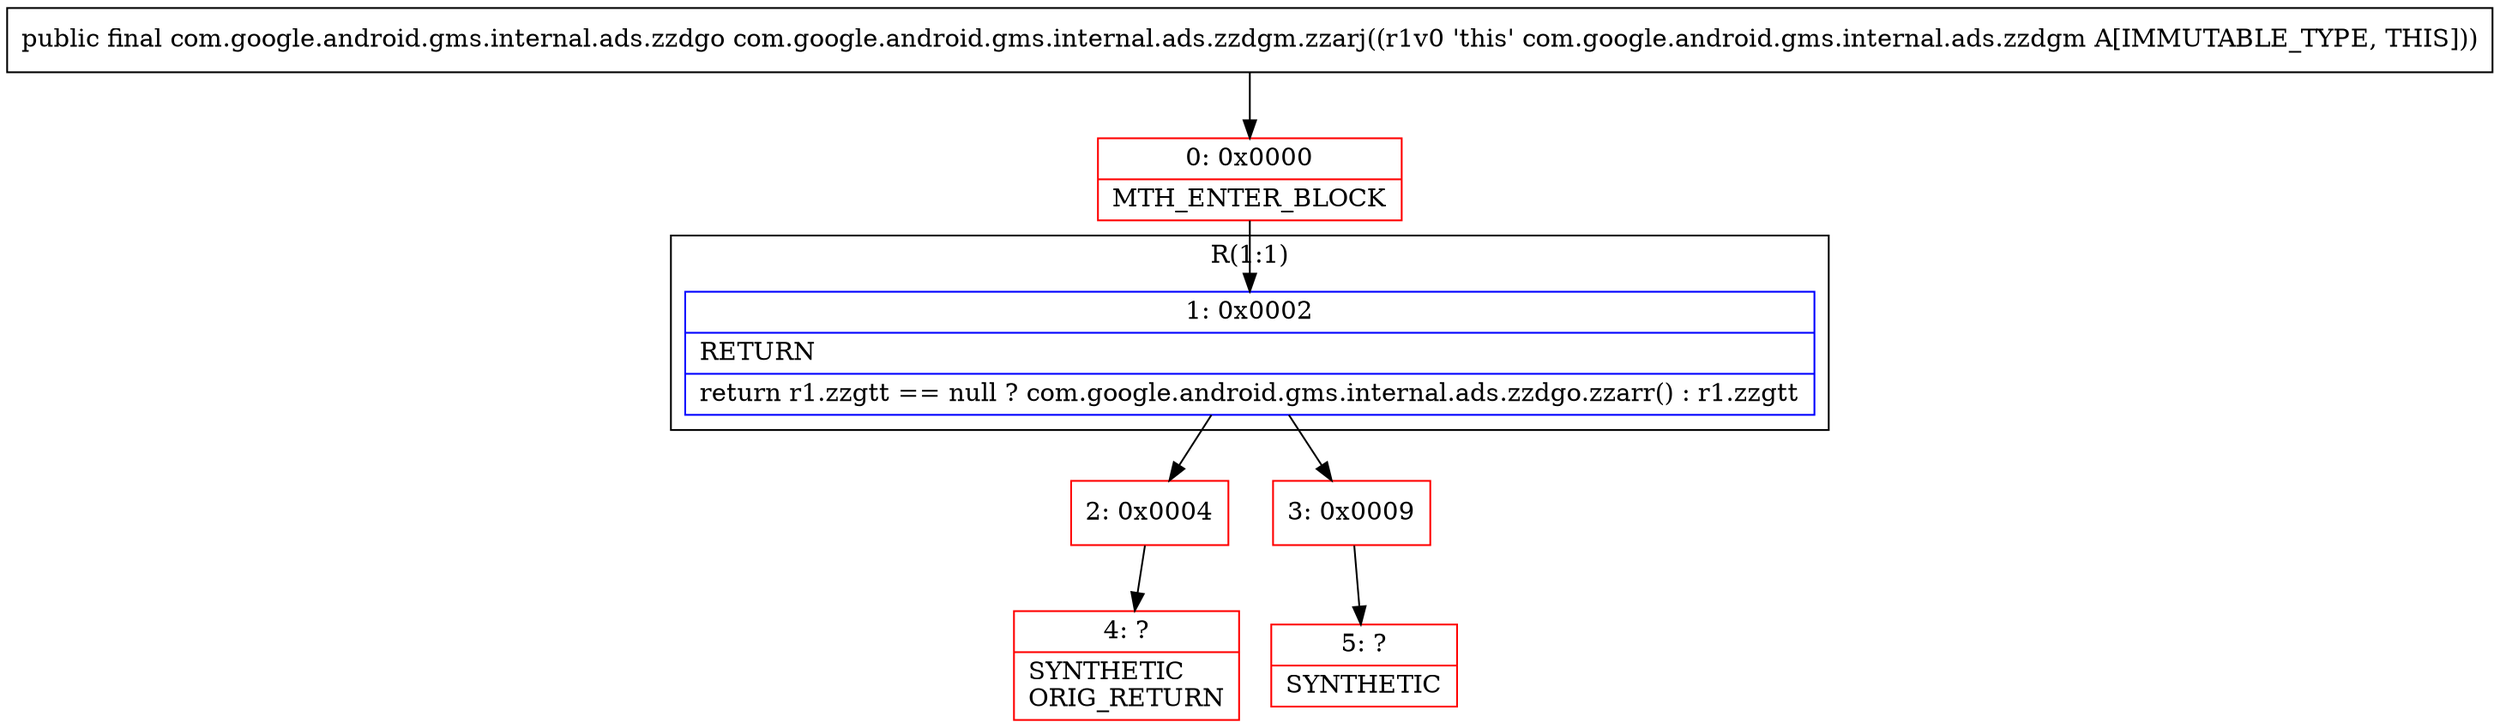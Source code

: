 digraph "CFG forcom.google.android.gms.internal.ads.zzdgm.zzarj()Lcom\/google\/android\/gms\/internal\/ads\/zzdgo;" {
subgraph cluster_Region_1285078948 {
label = "R(1:1)";
node [shape=record,color=blue];
Node_1 [shape=record,label="{1\:\ 0x0002|RETURN\l|return r1.zzgtt == null ? com.google.android.gms.internal.ads.zzdgo.zzarr() : r1.zzgtt\l}"];
}
Node_0 [shape=record,color=red,label="{0\:\ 0x0000|MTH_ENTER_BLOCK\l}"];
Node_2 [shape=record,color=red,label="{2\:\ 0x0004}"];
Node_3 [shape=record,color=red,label="{3\:\ 0x0009}"];
Node_4 [shape=record,color=red,label="{4\:\ ?|SYNTHETIC\lORIG_RETURN\l}"];
Node_5 [shape=record,color=red,label="{5\:\ ?|SYNTHETIC\l}"];
MethodNode[shape=record,label="{public final com.google.android.gms.internal.ads.zzdgo com.google.android.gms.internal.ads.zzdgm.zzarj((r1v0 'this' com.google.android.gms.internal.ads.zzdgm A[IMMUTABLE_TYPE, THIS])) }"];
MethodNode -> Node_0;
Node_1 -> Node_2;
Node_1 -> Node_3;
Node_0 -> Node_1;
Node_2 -> Node_4;
Node_3 -> Node_5;
}

